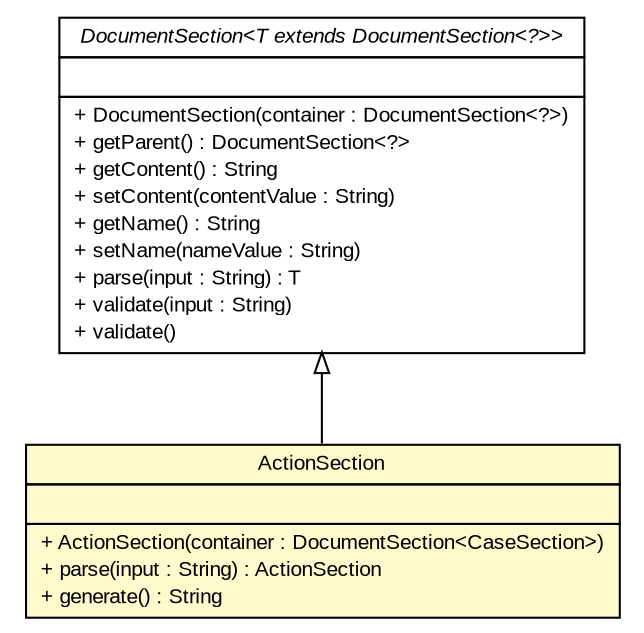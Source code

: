 #!/usr/local/bin/dot
#
# Class diagram 
# Generated by UMLGraph version R5_6 (http://www.umlgraph.org/)
#

digraph G {
	edge [fontname="arial",fontsize=10,labelfontname="arial",labelfontsize=10];
	node [fontname="arial",fontsize=10,shape=plaintext];
	nodesep=0.25;
	ranksep=0.5;
	// com.github.mkolisnyk.aerial.document.DocumentSection<T extends com.github.mkolisnyk.aerial.document.DocumentSection<?>>
	c547 [label=<<table title="com.github.mkolisnyk.aerial.document.DocumentSection" border="0" cellborder="1" cellspacing="0" cellpadding="2" port="p" href="./DocumentSection.html">
		<tr><td><table border="0" cellspacing="0" cellpadding="1">
<tr><td align="center" balign="center"><font face="arial italic"> DocumentSection&lt;T extends DocumentSection&lt;?&gt;&gt; </font></td></tr>
		</table></td></tr>
		<tr><td><table border="0" cellspacing="0" cellpadding="1">
<tr><td align="left" balign="left">  </td></tr>
		</table></td></tr>
		<tr><td><table border="0" cellspacing="0" cellpadding="1">
<tr><td align="left" balign="left"> + DocumentSection(container : DocumentSection&lt;?&gt;) </td></tr>
<tr><td align="left" balign="left"> + getParent() : DocumentSection&lt;?&gt; </td></tr>
<tr><td align="left" balign="left"> + getContent() : String </td></tr>
<tr><td align="left" balign="left"> + setContent(contentValue : String) </td></tr>
<tr><td align="left" balign="left"> + getName() : String </td></tr>
<tr><td align="left" balign="left"> + setName(nameValue : String) </td></tr>
<tr><td align="left" balign="left"> + parse(input : String) : T </td></tr>
<tr><td align="left" balign="left"> + validate(input : String) </td></tr>
<tr><td align="left" balign="left"> + validate() </td></tr>
		</table></td></tr>
		</table>>, URL="./DocumentSection.html", fontname="arial", fontcolor="black", fontsize=10.0];
	// com.github.mkolisnyk.aerial.document.ActionSection
	c555 [label=<<table title="com.github.mkolisnyk.aerial.document.ActionSection" border="0" cellborder="1" cellspacing="0" cellpadding="2" port="p" bgcolor="lemonChiffon" href="./ActionSection.html">
		<tr><td><table border="0" cellspacing="0" cellpadding="1">
<tr><td align="center" balign="center"> ActionSection </td></tr>
		</table></td></tr>
		<tr><td><table border="0" cellspacing="0" cellpadding="1">
<tr><td align="left" balign="left">  </td></tr>
		</table></td></tr>
		<tr><td><table border="0" cellspacing="0" cellpadding="1">
<tr><td align="left" balign="left"> + ActionSection(container : DocumentSection&lt;CaseSection&gt;) </td></tr>
<tr><td align="left" balign="left"> + parse(input : String) : ActionSection </td></tr>
<tr><td align="left" balign="left"> + generate() : String </td></tr>
		</table></td></tr>
		</table>>, URL="./ActionSection.html", fontname="arial", fontcolor="black", fontsize=10.0];
	//com.github.mkolisnyk.aerial.document.ActionSection extends com.github.mkolisnyk.aerial.document.DocumentSection<com.github.mkolisnyk.aerial.document.ActionSection>
	c547:p -> c555:p [dir=back,arrowtail=empty];
}

